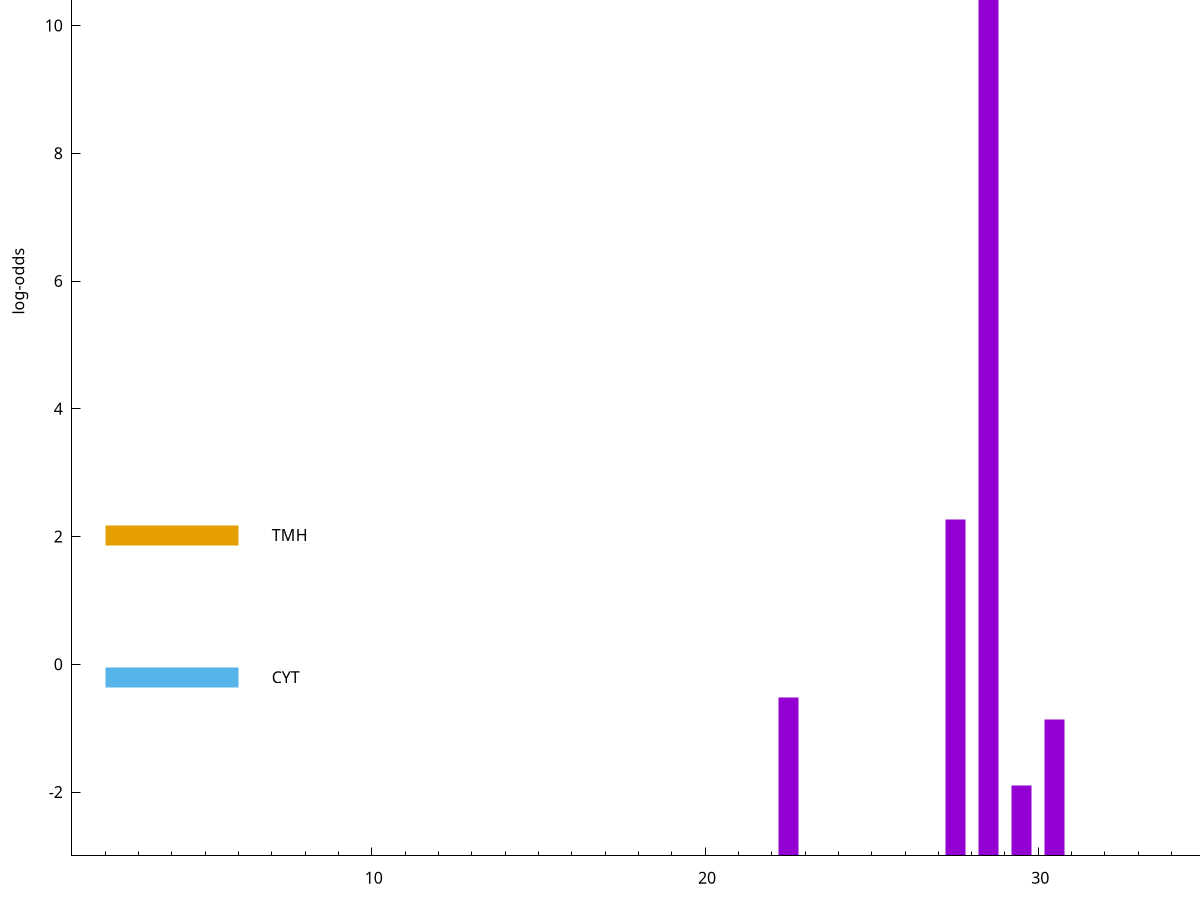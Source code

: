 set title "LipoP predictions for SRR4017833.gff"
set size 2., 1.4
set xrange [1:70] 
set mxtics 10
set yrange [-3:15]
set y2range [0:18]
set ylabel "log-odds"
set term postscript eps color solid "Helvetica" 30
set output "SRR4017833.gff62.eps"
set arrow from 2,11.2451 to 6,11.2451 nohead lt 1 lw 20
set label "SpI" at 7,11.2451
set arrow from 2,2.02304 to 6,2.02304 nohead lt 4 lw 20
set label "TMH" at 7,2.02304
set arrow from 2,-0.200913 to 6,-0.200913 nohead lt 3 lw 20
set label "CYT" at 7,-0.200913
set arrow from 2,11.2451 to 6,11.2451 nohead lt 1 lw 20
set label "SpI" at 7,11.2451
# NOTE: The scores below are the log-odds scores with the threshold
# NOTE: subtracted (a hack to make gnuplot make the histogram all
# NOTE: look nice).
plot "-" axes x1y2 title "" with impulses lt 1 lw 20
28.500000 14.241200
27.500000 5.269680
22.500000 2.483885
30.500000 2.131077
29.500000 1.102160
e
exit
